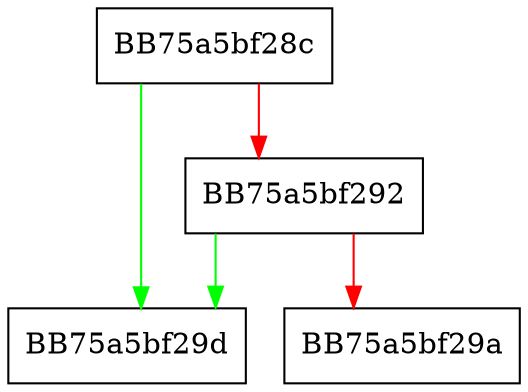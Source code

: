 digraph SameTime {
  node [shape="box"];
  graph [splines=ortho];
  BB75a5bf28c -> BB75a5bf29d [color="green"];
  BB75a5bf28c -> BB75a5bf292 [color="red"];
  BB75a5bf292 -> BB75a5bf29d [color="green"];
  BB75a5bf292 -> BB75a5bf29a [color="red"];
}